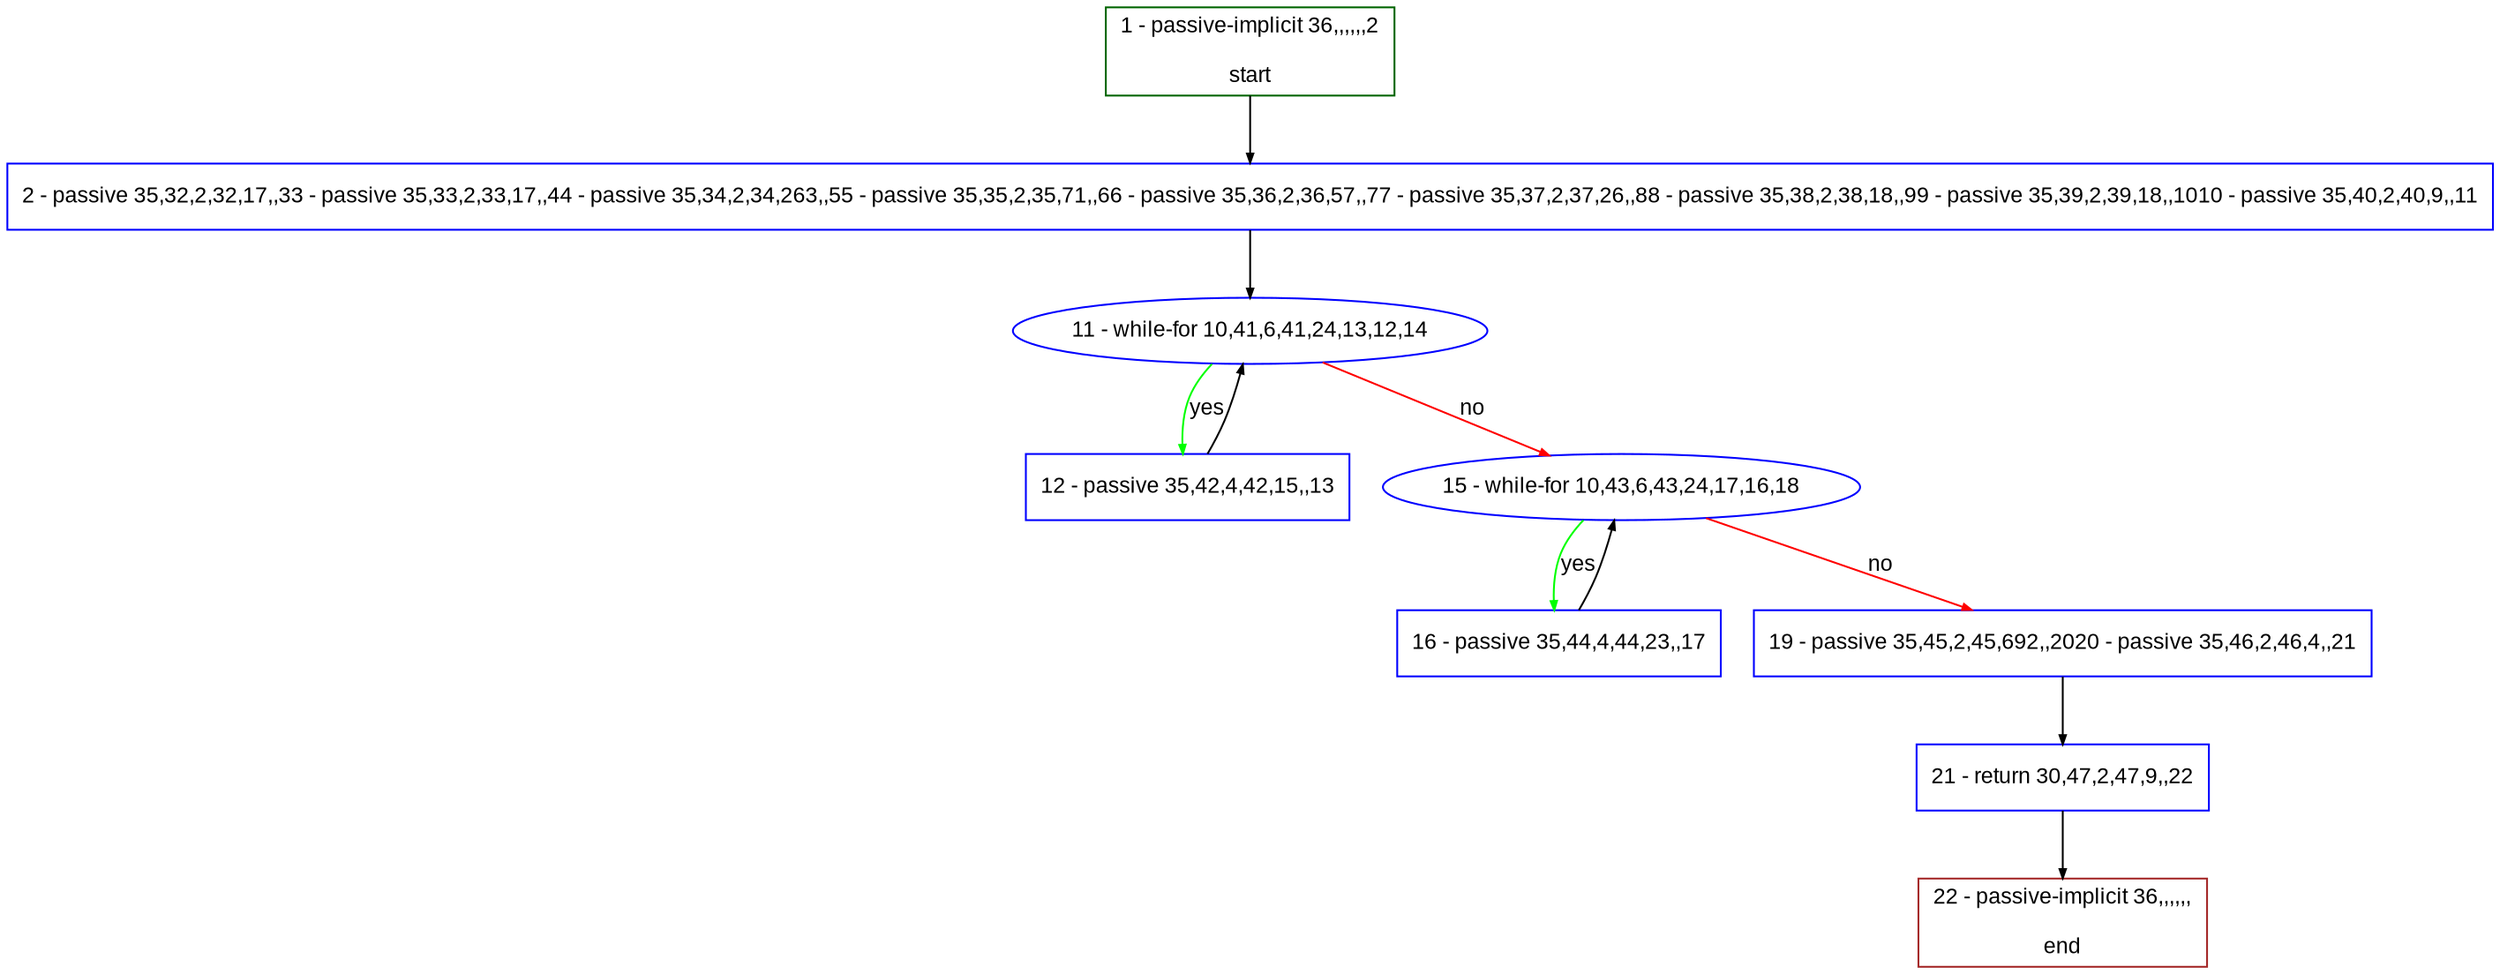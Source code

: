 digraph "" {
  graph [pack="true", label="", fontsize="12", packmode="clust", fontname="Arial", fillcolor="#FFFFCC", bgcolor="white", style="rounded,filled", compound="true"];
  node [node_initialized="no", label="", color="grey", fontsize="12", fillcolor="white", fontname="Arial", style="filled", shape="rectangle", compound="true", fixedsize="false"];
  edge [fontcolor="black", arrowhead="normal", arrowtail="none", arrowsize="0.5", ltail="", label="", color="black", fontsize="12", lhead="", fontname="Arial", dir="forward", compound="true"];
  __N1 [label="2 - passive 35,32,2,32,17,,33 - passive 35,33,2,33,17,,44 - passive 35,34,2,34,263,,55 - passive 35,35,2,35,71,,66 - passive 35,36,2,36,57,,77 - passive 35,37,2,37,26,,88 - passive 35,38,2,38,18,,99 - passive 35,39,2,39,18,,1010 - passive 35,40,2,40,9,,11", color="#0000ff", fillcolor="#ffffff", style="filled", shape="box"];
  __N2 [label="1 - passive-implicit 36,,,,,,2\n\nstart", color="#006400", fillcolor="#ffffff", style="filled", shape="box"];
  __N3 [label="11 - while-for 10,41,6,41,24,13,12,14", color="#0000ff", fillcolor="#ffffff", style="filled", shape="oval"];
  __N4 [label="12 - passive 35,42,4,42,15,,13", color="#0000ff", fillcolor="#ffffff", style="filled", shape="box"];
  __N5 [label="15 - while-for 10,43,6,43,24,17,16,18", color="#0000ff", fillcolor="#ffffff", style="filled", shape="oval"];
  __N6 [label="16 - passive 35,44,4,44,23,,17", color="#0000ff", fillcolor="#ffffff", style="filled", shape="box"];
  __N7 [label="19 - passive 35,45,2,45,692,,2020 - passive 35,46,2,46,4,,21", color="#0000ff", fillcolor="#ffffff", style="filled", shape="box"];
  __N8 [label="21 - return 30,47,2,47,9,,22", color="#0000ff", fillcolor="#ffffff", style="filled", shape="box"];
  __N9 [label="22 - passive-implicit 36,,,,,,\n\nend", color="#a52a2a", fillcolor="#ffffff", style="filled", shape="box"];
  __N2 -> __N1 [arrowhead="normal", arrowtail="none", color="#000000", label="", dir="forward"];
  __N1 -> __N3 [arrowhead="normal", arrowtail="none", color="#000000", label="", dir="forward"];
  __N3 -> __N4 [arrowhead="normal", arrowtail="none", color="#00ff00", label="yes", dir="forward"];
  __N4 -> __N3 [arrowhead="normal", arrowtail="none", color="#000000", label="", dir="forward"];
  __N3 -> __N5 [arrowhead="normal", arrowtail="none", color="#ff0000", label="no", dir="forward"];
  __N5 -> __N6 [arrowhead="normal", arrowtail="none", color="#00ff00", label="yes", dir="forward"];
  __N6 -> __N5 [arrowhead="normal", arrowtail="none", color="#000000", label="", dir="forward"];
  __N5 -> __N7 [arrowhead="normal", arrowtail="none", color="#ff0000", label="no", dir="forward"];
  __N7 -> __N8 [arrowhead="normal", arrowtail="none", color="#000000", label="", dir="forward"];
  __N8 -> __N9 [arrowhead="normal", arrowtail="none", color="#000000", label="", dir="forward"];
}
